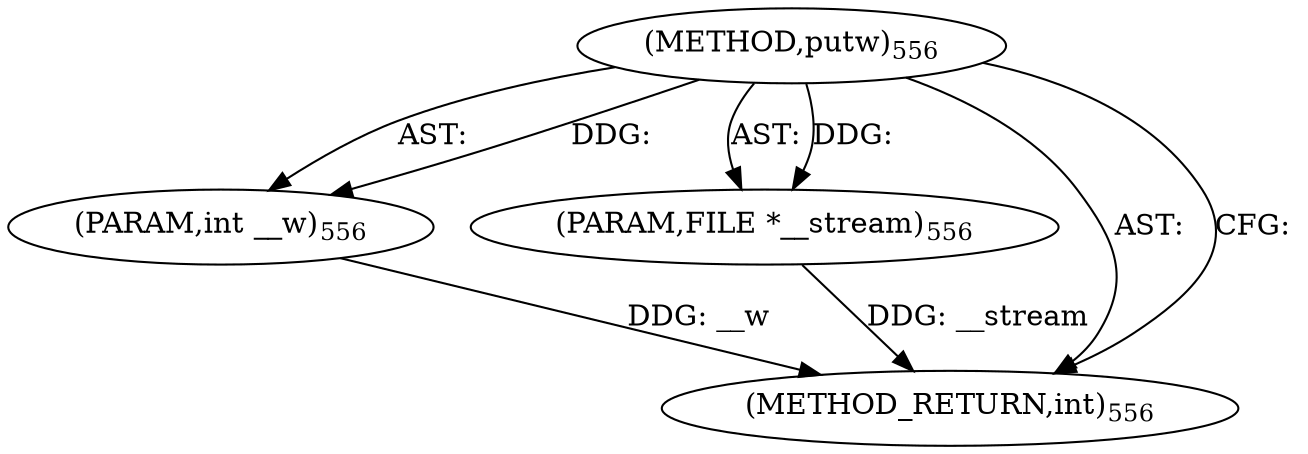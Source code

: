 digraph "putw" {  
"73864" [label = <(METHOD,putw)<SUB>556</SUB>> ]
"73865" [label = <(PARAM,int __w)<SUB>556</SUB>> ]
"73866" [label = <(PARAM,FILE *__stream)<SUB>556</SUB>> ]
"73867" [label = <(METHOD_RETURN,int)<SUB>556</SUB>> ]
  "73864" -> "73865"  [ label = "AST: "] 
  "73864" -> "73866"  [ label = "AST: "] 
  "73864" -> "73867"  [ label = "AST: "] 
  "73864" -> "73867"  [ label = "CFG: "] 
  "73865" -> "73867"  [ label = "DDG: __w"] 
  "73866" -> "73867"  [ label = "DDG: __stream"] 
  "73864" -> "73865"  [ label = "DDG: "] 
  "73864" -> "73866"  [ label = "DDG: "] 
}
